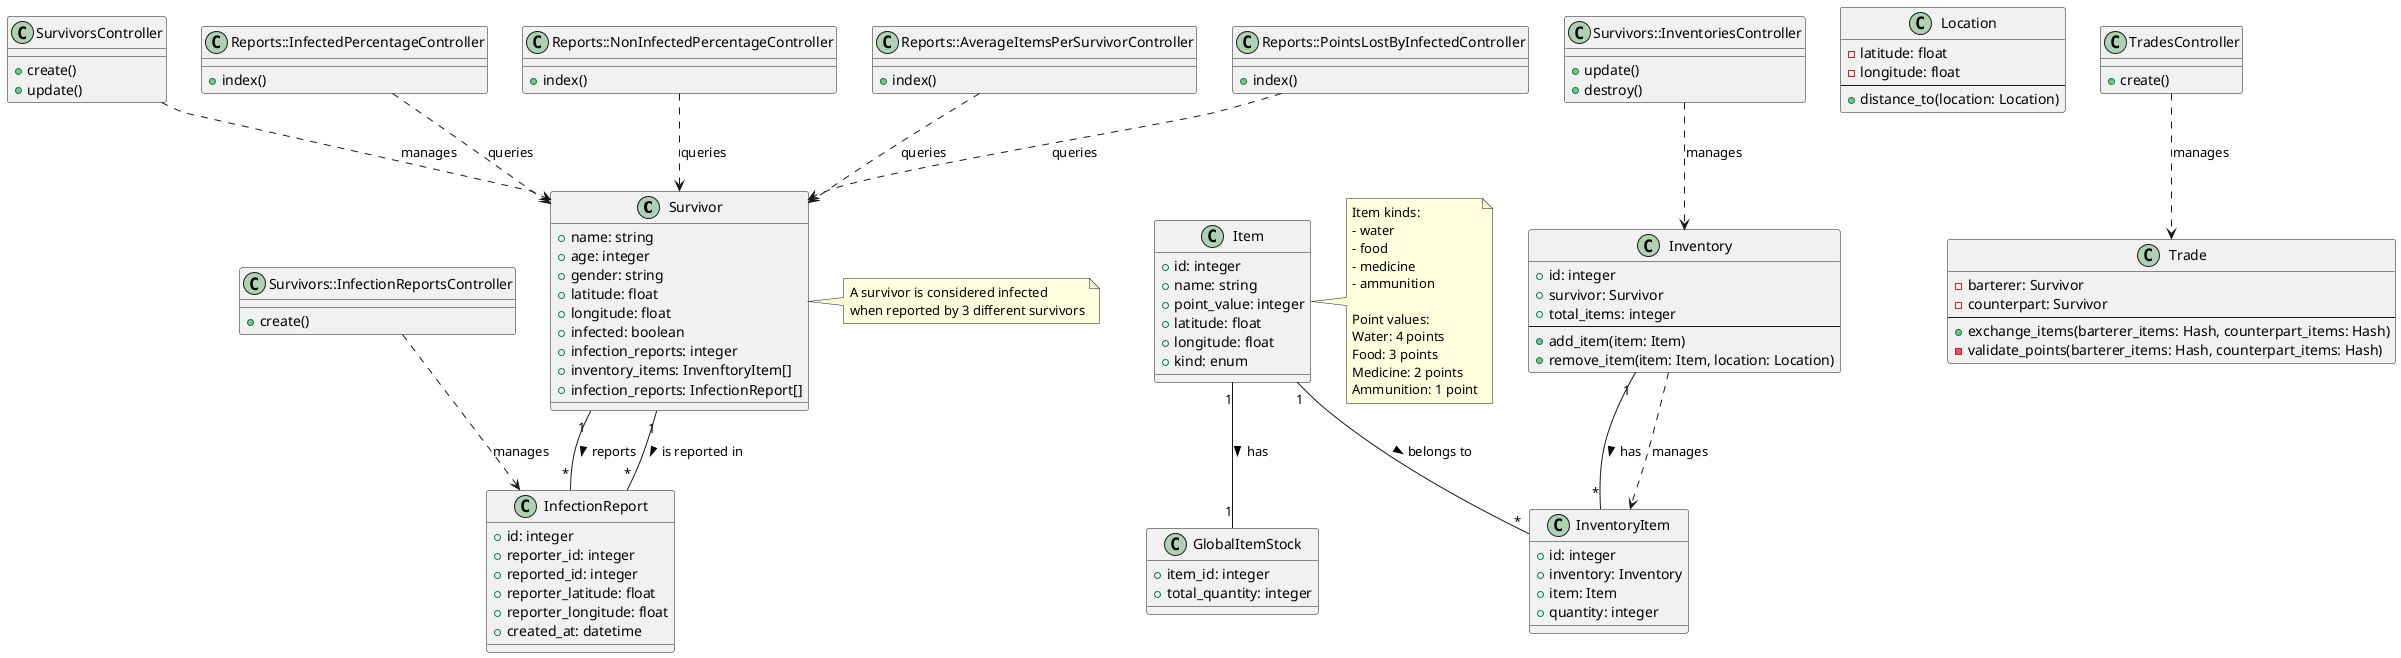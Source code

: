 @startuml ZSSN_System

class Survivor {
  +name: string
  +age: integer
  +gender: string
  +latitude: float
  +longitude: float
  +infected: boolean
  +infection_reports: integer
  +inventory_items: InvenftoryItem[]
  +infection_reports: InfectionReport[]
}

class Inventory {
  +id: integer
  +survivor: Survivor
  +total_items: integer
  --
  +add_item(item: Item)
  +remove_item(item: Item, location: Location)
}

class Location {
  -latitude: float
  -longitude: float
  --
  +distance_to(location: Location)
}

class Item {
  +id: integer
  +name: string
  +point_value: integer
  +latitude: float
  +longitude: float
  +kind: enum
}

class GlobalItemStock {
  +item_id: integer
  +total_quantity: integer
}

class InventoryItem {
  +id: integer
  +inventory: Inventory
  +item: Item
  +quantity: integer
}

class InfectionReport {
  +id: integer
  +reporter_id: integer
  +reported_id: integer
  +reporter_latitude: float
  +reporter_longitude: float
  +created_at: datetime
}

class Trade {
  -barterer: Survivor
  -counterpart: Survivor
  --
  +exchange_items(barterer_items: Hash, counterpart_items: Hash)
  -validate_points(barterer_items: Hash, counterpart_items: Hash)
}

' Controllers
class SurvivorsController {
  +create()
  +update()
}

class Survivors::InfectionReportsController {
  +create()
}

class Survivors::InventoriesController {
  +update()
  +destroy()
}

class TradesController {
  +create()
}

class Reports::InfectedPercentageController {
  +index()
}

class Reports::NonInfectedPercentageController {
  +index()
}

class Reports::AverageItemsPerSurvivorController {
  +index()
}

class Reports::PointsLostByInfectedController {
  +index()
}

' Relationships
Item "1" -- "*" InventoryItem : belongs to >
Item "1" -- "1" GlobalItemStock : has >
Survivor "1" -- "*" InfectionReport : reports >
Survivor "1" -- "*" InfectionReport : is reported in >

Inventory "1" -- "*" InventoryItem : has >

SurvivorsController ..> Survivor : manages
Survivors::InfectionReportsController ..> InfectionReport : manages
Survivors::InventoriesController ..> Inventory : manages
Inventory ..> InventoryItem : manages
TradesController ..> Trade : manages
Reports::InfectedPercentageController ..> Survivor : queries
Reports::NonInfectedPercentageController ..> Survivor : queries
Reports::AverageItemsPerSurvivorController ..> Survivor : queries
Reports::PointsLostByInfectedController ..> Survivor : queries

note right of Survivor
  A survivor is considered infected
  when reported by 3 different survivors
end note

note right of Item
  Item kinds:
  - water
  - food
  - medicine
  - ammunition

  Point values:
  Water: 4 points
  Food: 3 points
  Medicine: 2 points
  Ammunition: 1 point
end note

@enduml